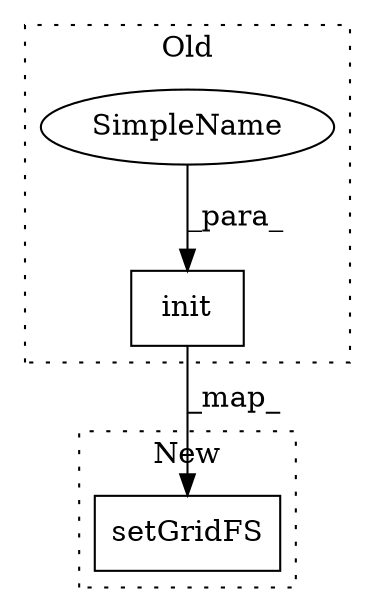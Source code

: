 digraph G {
subgraph cluster0 {
1 [label="init" a="32" s="879,914" l="5,1" shape="box"];
3 [label="SimpleName" a="42" s="910" l="4" shape="ellipse"];
label = "Old";
style="dotted";
}
subgraph cluster1 {
2 [label="setGridFS" a="32" s="820,854" l="10,1" shape="box"];
label = "New";
style="dotted";
}
1 -> 2 [label="_map_"];
3 -> 1 [label="_para_"];
}